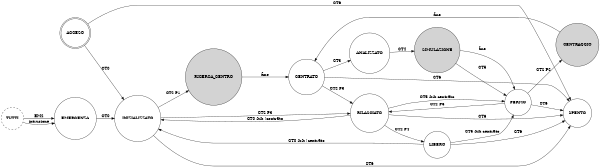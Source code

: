 digraph canopenshell_machine {
	size ="4,8";
	rankdir=LR;
	node [shape = doublecircle]; ACCESO
	node [shape = circle, style = filled]; SIMULAZIONE RICERCA_CENTRO CENTRAGGIO
	node [shape = circle, style = dashed]; TUTTI
	node [shape = circle, style = solid, regular= 1];
	ACCESO -> INIZIALIZZATO [ label = "CT0" ];
	ACCESO -> SPENTO [ label = "CT6" ];
	INIZIALIZZATO -> RICERCA_CENTRO [ label = "CT2 P1" ];
	INIZIALIZZATO -> RILASCIATO [ label = "CT2 P3" ];
	INIZIALIZZATO -> SPENTO [ label = "CT6" ];
	RICERCA_CENTRO -> CENTRATO [ label = "fine" ];
	CENTRATO -> ANALIZZATO [ label = "CT3" ];
	ANALIZZATO -> SIMULAZIONE [ label = "CT4" ];
	CENTRATO -> RILASCIATO [ label = "CT2 P3" ];
	CENTRATO -> SPENTO [ label = "CT6" ];
	SIMULAZIONE -> FERMO [ label = "fine" ];
	SIMULAZIONE -> FERMO [ label = "CT5" ];
	FERMO -> CENTRAGGIO [ label = "CT2 P2" ];
	FERMO -> RILASCIATO [ label = "CT2 P3" ];
	FERMO -> SPENTO [ label = "CT6" ];
	CENTRAGGIO -> CENTRATO [ label = "fine" ];
	RILASCIATO -> LIBERO [ label = "CT2 P4" ];
	RILASCIATO -> FERMO [ label = "CT5 && centrato" ];
	RILASCIATO -> INIZIALIZZATO [ label = "CT0 && !centrato" ];
	RILASCIATO -> SPENTO [ label = "CT6" ];
	LIBERO -> FERMO [ label = "CT5 && centrato" ];
	LIBERO -> INIZIALIZZATO [ label = "CT0 && !centrato" ];
	LIBERO -> SPENTO [ label = "CT6" ];
	TUTTI -> EMERGENZA [ label = "EM2" ];
	TUTTI -> EMERGENZA [ label = "intrusione" ];
	EMERGENZA -> INIZIALIZZATO [ label = "CT0" ];
}

